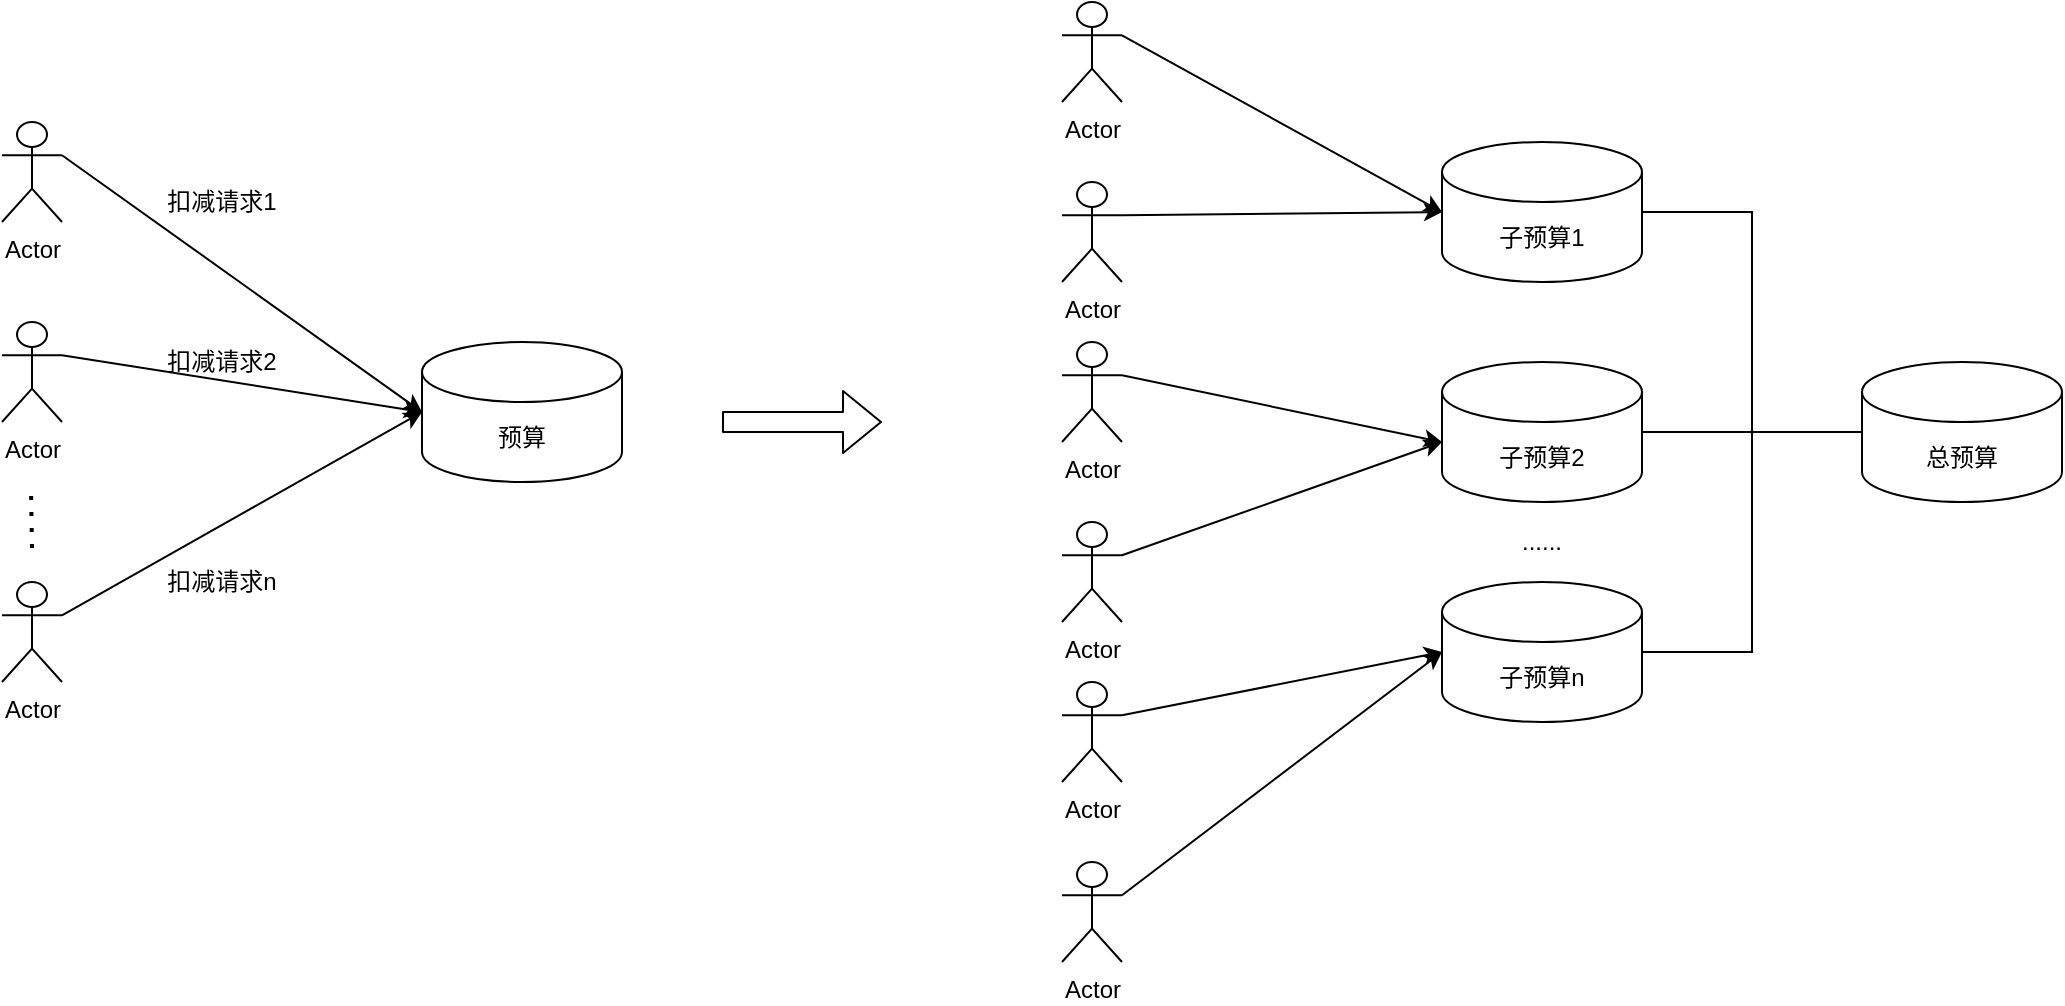 <mxfile version="14.9.0" type="github">
  <diagram id="T_NaOF4HCSvs0rHXY1GS" name="Page-1">
    <mxGraphModel dx="2952" dy="834" grid="1" gridSize="10" guides="1" tooltips="1" connect="1" arrows="1" fold="1" page="1" pageScale="1" pageWidth="827" pageHeight="1169" math="0" shadow="0">
      <root>
        <mxCell id="0" />
        <mxCell id="1" parent="0" />
        <mxCell id="0hItoibZD7xrab0cP2cv-1" value="预算" style="shape=cylinder3;whiteSpace=wrap;html=1;boundedLbl=1;backgroundOutline=1;size=15;" vertex="1" parent="1">
          <mxGeometry x="-840" y="210" width="100" height="70" as="geometry" />
        </mxCell>
        <mxCell id="0hItoibZD7xrab0cP2cv-2" style="edgeStyle=none;rounded=0;orthogonalLoop=1;jettySize=auto;html=1;exitX=1;exitY=0.333;exitDx=0;exitDy=0;exitPerimeter=0;entryX=0;entryY=0.5;entryDx=0;entryDy=0;entryPerimeter=0;" edge="1" parent="1" source="0hItoibZD7xrab0cP2cv-3" target="0hItoibZD7xrab0cP2cv-1">
          <mxGeometry relative="1" as="geometry" />
        </mxCell>
        <mxCell id="0hItoibZD7xrab0cP2cv-3" value="Actor" style="shape=umlActor;verticalLabelPosition=bottom;verticalAlign=top;html=1;outlineConnect=0;" vertex="1" parent="1">
          <mxGeometry x="-1050" y="100" width="30" height="50" as="geometry" />
        </mxCell>
        <mxCell id="0hItoibZD7xrab0cP2cv-4" style="edgeStyle=none;rounded=0;orthogonalLoop=1;jettySize=auto;html=1;exitX=1;exitY=0.333;exitDx=0;exitDy=0;exitPerimeter=0;entryX=0;entryY=0.5;entryDx=0;entryDy=0;entryPerimeter=0;" edge="1" parent="1" source="0hItoibZD7xrab0cP2cv-5" target="0hItoibZD7xrab0cP2cv-1">
          <mxGeometry relative="1" as="geometry" />
        </mxCell>
        <mxCell id="0hItoibZD7xrab0cP2cv-5" value="Actor" style="shape=umlActor;verticalLabelPosition=bottom;verticalAlign=top;html=1;outlineConnect=0;" vertex="1" parent="1">
          <mxGeometry x="-1050" y="200" width="30" height="50" as="geometry" />
        </mxCell>
        <mxCell id="0hItoibZD7xrab0cP2cv-6" style="edgeStyle=none;rounded=0;orthogonalLoop=1;jettySize=auto;html=1;exitX=1;exitY=0.333;exitDx=0;exitDy=0;exitPerimeter=0;entryX=0;entryY=0.5;entryDx=0;entryDy=0;entryPerimeter=0;" edge="1" parent="1" source="0hItoibZD7xrab0cP2cv-7" target="0hItoibZD7xrab0cP2cv-1">
          <mxGeometry relative="1" as="geometry" />
        </mxCell>
        <mxCell id="0hItoibZD7xrab0cP2cv-7" value="Actor" style="shape=umlActor;verticalLabelPosition=bottom;verticalAlign=top;html=1;outlineConnect=0;" vertex="1" parent="1">
          <mxGeometry x="-1050" y="330" width="30" height="50" as="geometry" />
        </mxCell>
        <mxCell id="0hItoibZD7xrab0cP2cv-8" value="扣减请求1" style="text;html=1;strokeColor=none;fillColor=none;align=center;verticalAlign=middle;whiteSpace=wrap;rounded=0;" vertex="1" parent="1">
          <mxGeometry x="-970" y="130" width="60" height="20" as="geometry" />
        </mxCell>
        <mxCell id="0hItoibZD7xrab0cP2cv-9" value="扣减请求2" style="text;html=1;strokeColor=none;fillColor=none;align=center;verticalAlign=middle;whiteSpace=wrap;rounded=0;" vertex="1" parent="1">
          <mxGeometry x="-970" y="210" width="60" height="20" as="geometry" />
        </mxCell>
        <mxCell id="0hItoibZD7xrab0cP2cv-10" value="扣减请求n" style="text;html=1;strokeColor=none;fillColor=none;align=center;verticalAlign=middle;whiteSpace=wrap;rounded=0;" vertex="1" parent="1">
          <mxGeometry x="-970" y="320" width="60" height="20" as="geometry" />
        </mxCell>
        <mxCell id="0hItoibZD7xrab0cP2cv-11" value="" style="endArrow=none;dashed=1;html=1;dashPattern=1 3;strokeWidth=2;" edge="1" parent="1">
          <mxGeometry width="50" height="50" relative="1" as="geometry">
            <mxPoint x="-1035" y="313" as="sourcePoint" />
            <mxPoint x="-1035.5" y="283" as="targetPoint" />
          </mxGeometry>
        </mxCell>
        <mxCell id="0hItoibZD7xrab0cP2cv-12" value="" style="shape=flexArrow;endArrow=classic;html=1;" edge="1" parent="1">
          <mxGeometry width="50" height="50" relative="1" as="geometry">
            <mxPoint x="-690" y="250" as="sourcePoint" />
            <mxPoint x="-610" y="250" as="targetPoint" />
          </mxGeometry>
        </mxCell>
        <mxCell id="0hItoibZD7xrab0cP2cv-13" style="edgeStyle=orthogonalEdgeStyle;rounded=0;orthogonalLoop=1;jettySize=auto;html=1;exitX=1;exitY=0.5;exitDx=0;exitDy=0;exitPerimeter=0;entryX=0;entryY=0.5;entryDx=0;entryDy=0;entryPerimeter=0;endArrow=none;endFill=0;" edge="1" parent="1" source="0hItoibZD7xrab0cP2cv-14" target="0hItoibZD7xrab0cP2cv-17">
          <mxGeometry relative="1" as="geometry" />
        </mxCell>
        <mxCell id="0hItoibZD7xrab0cP2cv-14" value="子预算1" style="shape=cylinder3;whiteSpace=wrap;html=1;boundedLbl=1;backgroundOutline=1;size=15;" vertex="1" parent="1">
          <mxGeometry x="-330" y="110" width="100" height="70" as="geometry" />
        </mxCell>
        <mxCell id="0hItoibZD7xrab0cP2cv-15" style="edgeStyle=orthogonalEdgeStyle;rounded=0;orthogonalLoop=1;jettySize=auto;html=1;exitX=1;exitY=0.5;exitDx=0;exitDy=0;exitPerimeter=0;entryX=0;entryY=0.5;entryDx=0;entryDy=0;entryPerimeter=0;endArrow=none;endFill=0;" edge="1" parent="1" source="0hItoibZD7xrab0cP2cv-16" target="0hItoibZD7xrab0cP2cv-17">
          <mxGeometry relative="1" as="geometry">
            <mxPoint x="-120" y="270" as="targetPoint" />
          </mxGeometry>
        </mxCell>
        <mxCell id="0hItoibZD7xrab0cP2cv-16" value="子预算2" style="shape=cylinder3;whiteSpace=wrap;html=1;boundedLbl=1;backgroundOutline=1;size=15;" vertex="1" parent="1">
          <mxGeometry x="-330" y="220" width="100" height="70" as="geometry" />
        </mxCell>
        <mxCell id="0hItoibZD7xrab0cP2cv-17" value="总预算" style="shape=cylinder3;whiteSpace=wrap;html=1;boundedLbl=1;backgroundOutline=1;size=15;" vertex="1" parent="1">
          <mxGeometry x="-120" y="220" width="100" height="70" as="geometry" />
        </mxCell>
        <mxCell id="0hItoibZD7xrab0cP2cv-18" style="edgeStyle=orthogonalEdgeStyle;rounded=0;orthogonalLoop=1;jettySize=auto;html=1;exitX=1;exitY=0.5;exitDx=0;exitDy=0;exitPerimeter=0;entryX=0;entryY=0.5;entryDx=0;entryDy=0;entryPerimeter=0;endArrow=none;endFill=0;" edge="1" parent="1" source="0hItoibZD7xrab0cP2cv-19" target="0hItoibZD7xrab0cP2cv-17">
          <mxGeometry relative="1" as="geometry" />
        </mxCell>
        <mxCell id="0hItoibZD7xrab0cP2cv-19" value="子预算n" style="shape=cylinder3;whiteSpace=wrap;html=1;boundedLbl=1;backgroundOutline=1;size=15;" vertex="1" parent="1">
          <mxGeometry x="-330" y="330" width="100" height="70" as="geometry" />
        </mxCell>
        <mxCell id="0hItoibZD7xrab0cP2cv-20" style="edgeStyle=none;rounded=0;orthogonalLoop=1;jettySize=auto;html=1;exitX=1;exitY=0.333;exitDx=0;exitDy=0;exitPerimeter=0;entryX=0;entryY=0.5;entryDx=0;entryDy=0;entryPerimeter=0;endArrow=classic;endFill=1;" edge="1" parent="1" source="0hItoibZD7xrab0cP2cv-21" target="0hItoibZD7xrab0cP2cv-14">
          <mxGeometry relative="1" as="geometry" />
        </mxCell>
        <mxCell id="0hItoibZD7xrab0cP2cv-21" value="Actor" style="shape=umlActor;verticalLabelPosition=bottom;verticalAlign=top;html=1;outlineConnect=0;" vertex="1" parent="1">
          <mxGeometry x="-520" y="40" width="30" height="50" as="geometry" />
        </mxCell>
        <mxCell id="0hItoibZD7xrab0cP2cv-22" style="edgeStyle=none;rounded=0;orthogonalLoop=1;jettySize=auto;html=1;exitX=1;exitY=0.333;exitDx=0;exitDy=0;exitPerimeter=0;entryX=0;entryY=0.5;entryDx=0;entryDy=0;entryPerimeter=0;endArrow=classic;endFill=1;" edge="1" parent="1" source="0hItoibZD7xrab0cP2cv-23" target="0hItoibZD7xrab0cP2cv-14">
          <mxGeometry relative="1" as="geometry" />
        </mxCell>
        <mxCell id="0hItoibZD7xrab0cP2cv-23" value="Actor" style="shape=umlActor;verticalLabelPosition=bottom;verticalAlign=top;html=1;outlineConnect=0;" vertex="1" parent="1">
          <mxGeometry x="-520" y="130" width="30" height="50" as="geometry" />
        </mxCell>
        <mxCell id="0hItoibZD7xrab0cP2cv-24" style="edgeStyle=none;rounded=0;orthogonalLoop=1;jettySize=auto;html=1;exitX=1;exitY=0.333;exitDx=0;exitDy=0;exitPerimeter=0;endArrow=classic;endFill=1;" edge="1" parent="1" source="0hItoibZD7xrab0cP2cv-25">
          <mxGeometry relative="1" as="geometry">
            <mxPoint x="-330" y="260" as="targetPoint" />
          </mxGeometry>
        </mxCell>
        <mxCell id="0hItoibZD7xrab0cP2cv-25" value="Actor" style="shape=umlActor;verticalLabelPosition=bottom;verticalAlign=top;html=1;outlineConnect=0;" vertex="1" parent="1">
          <mxGeometry x="-520" y="210" width="30" height="50" as="geometry" />
        </mxCell>
        <mxCell id="0hItoibZD7xrab0cP2cv-26" style="edgeStyle=none;rounded=0;orthogonalLoop=1;jettySize=auto;html=1;exitX=1;exitY=0.333;exitDx=0;exitDy=0;exitPerimeter=0;endArrow=classic;endFill=1;" edge="1" parent="1" source="0hItoibZD7xrab0cP2cv-27">
          <mxGeometry relative="1" as="geometry">
            <mxPoint x="-330" y="260" as="targetPoint" />
          </mxGeometry>
        </mxCell>
        <mxCell id="0hItoibZD7xrab0cP2cv-27" value="Actor" style="shape=umlActor;verticalLabelPosition=bottom;verticalAlign=top;html=1;outlineConnect=0;" vertex="1" parent="1">
          <mxGeometry x="-520" y="300" width="30" height="50" as="geometry" />
        </mxCell>
        <mxCell id="0hItoibZD7xrab0cP2cv-28" style="edgeStyle=none;rounded=0;orthogonalLoop=1;jettySize=auto;html=1;exitX=1;exitY=0.333;exitDx=0;exitDy=0;exitPerimeter=0;entryX=0;entryY=0.5;entryDx=0;entryDy=0;entryPerimeter=0;endArrow=classic;endFill=1;" edge="1" parent="1" source="0hItoibZD7xrab0cP2cv-29" target="0hItoibZD7xrab0cP2cv-19">
          <mxGeometry relative="1" as="geometry" />
        </mxCell>
        <mxCell id="0hItoibZD7xrab0cP2cv-29" value="Actor" style="shape=umlActor;verticalLabelPosition=bottom;verticalAlign=top;html=1;outlineConnect=0;" vertex="1" parent="1">
          <mxGeometry x="-520" y="380" width="30" height="50" as="geometry" />
        </mxCell>
        <mxCell id="0hItoibZD7xrab0cP2cv-30" style="edgeStyle=none;rounded=0;orthogonalLoop=1;jettySize=auto;html=1;exitX=1;exitY=0.333;exitDx=0;exitDy=0;exitPerimeter=0;entryX=0;entryY=0.5;entryDx=0;entryDy=0;entryPerimeter=0;endArrow=classic;endFill=1;" edge="1" parent="1" source="0hItoibZD7xrab0cP2cv-31" target="0hItoibZD7xrab0cP2cv-19">
          <mxGeometry relative="1" as="geometry" />
        </mxCell>
        <mxCell id="0hItoibZD7xrab0cP2cv-31" value="Actor" style="shape=umlActor;verticalLabelPosition=bottom;verticalAlign=top;html=1;outlineConnect=0;" vertex="1" parent="1">
          <mxGeometry x="-520" y="470" width="30" height="50" as="geometry" />
        </mxCell>
        <mxCell id="0hItoibZD7xrab0cP2cv-32" value="......" style="text;html=1;strokeColor=none;fillColor=none;align=center;verticalAlign=middle;whiteSpace=wrap;rounded=0;" vertex="1" parent="1">
          <mxGeometry x="-300" y="300" width="40" height="20" as="geometry" />
        </mxCell>
      </root>
    </mxGraphModel>
  </diagram>
</mxfile>
